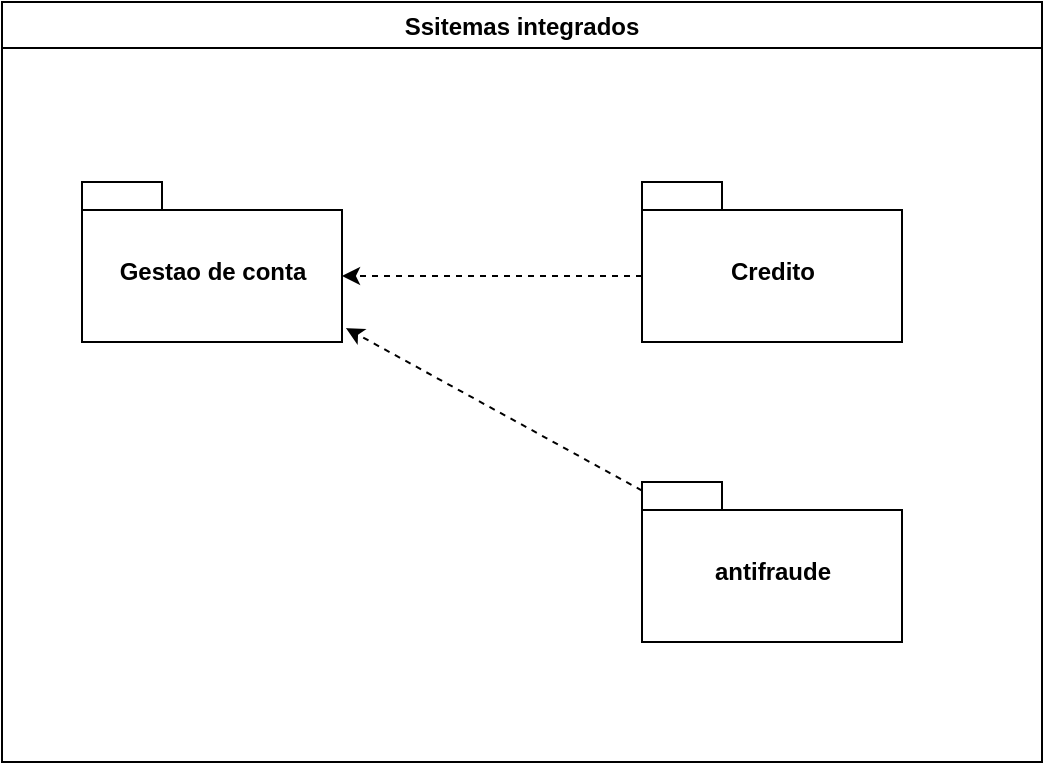 <mxfile version="16.2.4" type="github">
  <diagram id="cOCbs-jh-c50EmB0eTlF" name="Page-1">
    <mxGraphModel dx="1422" dy="772" grid="1" gridSize="10" guides="1" tooltips="1" connect="1" arrows="1" fold="1" page="1" pageScale="1" pageWidth="850" pageHeight="1100" math="0" shadow="0">
      <root>
        <mxCell id="0" />
        <mxCell id="1" parent="0" />
        <mxCell id="bS5NxsuhaWUW-pvhXR3X-1" value="Ssitemas integrados" style="swimlane;" vertex="1" parent="1">
          <mxGeometry x="110" y="100" width="520" height="380" as="geometry" />
        </mxCell>
        <mxCell id="bS5NxsuhaWUW-pvhXR3X-2" value="Gestao de conta" style="shape=folder;fontStyle=1;spacingTop=10;tabWidth=40;tabHeight=14;tabPosition=left;html=1;" vertex="1" parent="bS5NxsuhaWUW-pvhXR3X-1">
          <mxGeometry x="40" y="90" width="130" height="80" as="geometry" />
        </mxCell>
        <mxCell id="bS5NxsuhaWUW-pvhXR3X-6" style="rounded=0;orthogonalLoop=1;jettySize=auto;html=1;entryX=0;entryY=0;entryDx=130;entryDy=47;entryPerimeter=0;dashed=1;exitX=0;exitY=0;exitDx=0;exitDy=47;exitPerimeter=0;" edge="1" parent="bS5NxsuhaWUW-pvhXR3X-1" source="bS5NxsuhaWUW-pvhXR3X-3" target="bS5NxsuhaWUW-pvhXR3X-2">
          <mxGeometry relative="1" as="geometry" />
        </mxCell>
        <mxCell id="bS5NxsuhaWUW-pvhXR3X-3" value="Credito" style="shape=folder;fontStyle=1;spacingTop=10;tabWidth=40;tabHeight=14;tabPosition=left;html=1;" vertex="1" parent="bS5NxsuhaWUW-pvhXR3X-1">
          <mxGeometry x="320" y="90" width="130" height="80" as="geometry" />
        </mxCell>
        <mxCell id="bS5NxsuhaWUW-pvhXR3X-7" style="edgeStyle=none;rounded=0;orthogonalLoop=1;jettySize=auto;html=1;entryX=1.015;entryY=0.913;entryDx=0;entryDy=0;entryPerimeter=0;dashed=1;" edge="1" parent="bS5NxsuhaWUW-pvhXR3X-1" source="bS5NxsuhaWUW-pvhXR3X-4" target="bS5NxsuhaWUW-pvhXR3X-2">
          <mxGeometry relative="1" as="geometry" />
        </mxCell>
        <mxCell id="bS5NxsuhaWUW-pvhXR3X-4" value="antifraude" style="shape=folder;fontStyle=1;spacingTop=10;tabWidth=40;tabHeight=14;tabPosition=left;html=1;" vertex="1" parent="bS5NxsuhaWUW-pvhXR3X-1">
          <mxGeometry x="320" y="240" width="130" height="80" as="geometry" />
        </mxCell>
      </root>
    </mxGraphModel>
  </diagram>
</mxfile>
